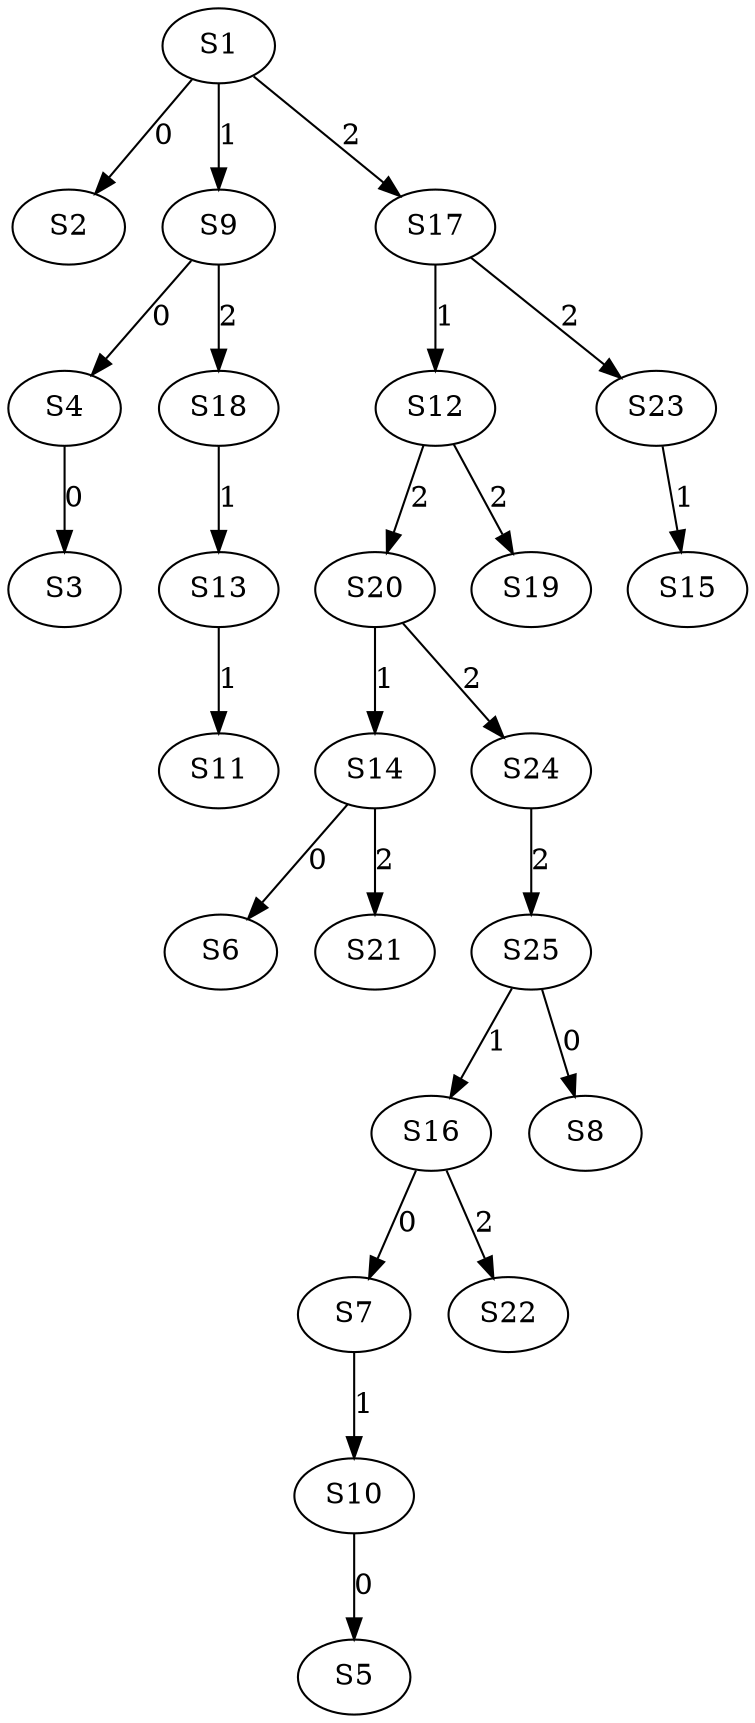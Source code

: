 strict digraph {
	S1 -> S2 [ label = 0 ];
	S4 -> S3 [ label = 0 ];
	S9 -> S4 [ label = 0 ];
	S10 -> S5 [ label = 0 ];
	S14 -> S6 [ label = 0 ];
	S16 -> S7 [ label = 0 ];
	S25 -> S8 [ label = 0 ];
	S1 -> S9 [ label = 1 ];
	S7 -> S10 [ label = 1 ];
	S13 -> S11 [ label = 1 ];
	S17 -> S12 [ label = 1 ];
	S18 -> S13 [ label = 1 ];
	S20 -> S14 [ label = 1 ];
	S23 -> S15 [ label = 1 ];
	S25 -> S16 [ label = 1 ];
	S1 -> S17 [ label = 2 ];
	S9 -> S18 [ label = 2 ];
	S12 -> S19 [ label = 2 ];
	S12 -> S20 [ label = 2 ];
	S14 -> S21 [ label = 2 ];
	S16 -> S22 [ label = 2 ];
	S17 -> S23 [ label = 2 ];
	S20 -> S24 [ label = 2 ];
	S24 -> S25 [ label = 2 ];
}